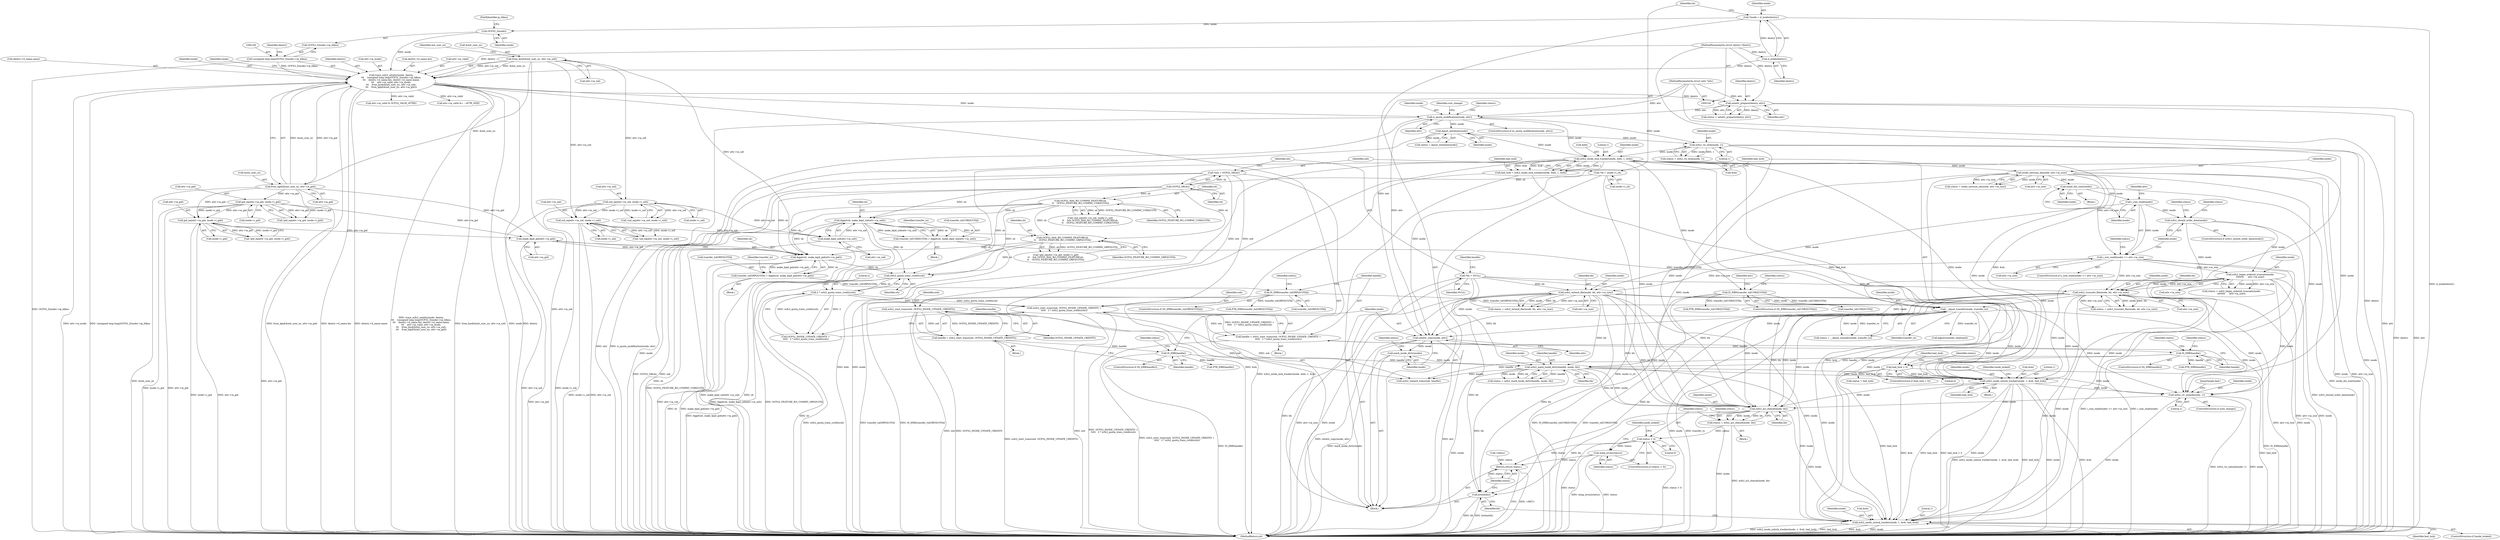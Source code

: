 digraph "1_linux_28f5a8a7c033cbf3e32277f4cc9c6afd74f05300@API" {
"1000585" [label="(Call,ocfs2_acl_chmod(inode, bh))"];
"1000309" [label="(Call,ocfs2_begin_ordered_truncate(inode,\n\t\t\t\t\t\t\t\t      attr->ia_size))"];
"1000304" [label="(Call,ocfs2_should_order_data(inode))"];
"1000297" [label="(Call,i_size_read(inode))"];
"1000293" [label="(Call,inode_dio_wait(inode))"];
"1000285" [label="(Call,inode_newsize_ok(inode, attr->ia_size))"];
"1000253" [label="(Call,ocfs2_inode_lock_tracker(inode, &bh, 1, &oh))"];
"1000217" [label="(Call,dquot_initialize(inode))"];
"1000211" [label="(Call,is_quota_modification(inode, attr))"];
"1000145" [label="(Call,trace_ocfs2_setattr(inode, dentry,\n\t\t\t    (unsigned long long)OCFS2_I(inode)->ip_blkno,\n\t\t\t    dentry->d_name.len, dentry->d_name.name,\n\t\t\t    attr->ia_valid, attr->ia_mode,\n\t\t\t    from_kuid(&init_user_ns, attr->ia_uid),\n\t\t\t    from_kgid(&init_user_ns, attr->ia_gid)))"];
"1000151" [label="(Call,OCFS2_I(inode))"];
"1000118" [label="(Call,*inode = d_inode(dentry))"];
"1000120" [label="(Call,d_inode(dentry))"];
"1000105" [label="(MethodParameterIn,struct dentry *dentry)"];
"1000148" [label="(Call,(unsigned long long)OCFS2_I(inode)->ip_blkno)"];
"1000170" [label="(Call,from_kuid(&init_user_ns, attr->ia_uid))"];
"1000176" [label="(Call,from_kgid(&init_user_ns, attr->ia_gid))"];
"1000203" [label="(Call,setattr_prepare(dentry, attr))"];
"1000106" [label="(MethodParameterIn,struct iattr *attr)"];
"1000240" [label="(Call,ocfs2_rw_lock(inode, 1))"];
"1000296" [label="(Call,i_size_read(inode) >= attr->ia_size)"];
"1000556" [label="(Call,ocfs2_rw_unlock(inode, 1))"];
"1000328" [label="(Call,ocfs2_extend_file(inode, bh, attr->ia_size))"];
"1000134" [label="(Call,*bh = NULL)"];
"1000524" [label="(Call,ocfs2_mark_inode_dirty(handle, inode, bh))"];
"1000479" [label="(Call,IS_ERR(handle))"];
"1000468" [label="(Call,handle = ocfs2_start_trans(osb, OCFS2_INODE_UPDATE_CREDITS +\n\t\t\t\t\t   2 * ocfs2_quota_trans_credits(sb)))"];
"1000470" [label="(Call,ocfs2_start_trans(osb, OCFS2_INODE_UPDATE_CREDITS +\n\t\t\t\t\t   2 * ocfs2_quota_trans_credits(sb)))"];
"1000129" [label="(Call,*osb = OCFS2_SB(sb))"];
"1000131" [label="(Call,OCFS2_SB(sb))"];
"1000123" [label="(Call,*sb = inode->i_sb)"];
"1000474" [label="(Call,2 * ocfs2_quota_trans_credits(sb))"];
"1000476" [label="(Call,ocfs2_quota_trans_credits(sb))"];
"1000441" [label="(Call,OCFS2_HAS_RO_COMPAT_FEATURE(sb,\n\t\t    OCFS2_FEATURE_RO_COMPAT_GRPQUOTA))"];
"1000398" [label="(Call,OCFS2_HAS_RO_COMPAT_FEATURE(sb,\n\t\t    OCFS2_FEATURE_RO_COMPAT_USRQUOTA))"];
"1000406" [label="(Call,dqget(sb, make_kqid_uid(attr->ia_uid)))"];
"1000408" [label="(Call,make_kqid_uid(attr->ia_uid))"];
"1000360" [label="(Call,uid_eq(attr->ia_uid, inode->i_uid))"];
"1000391" [label="(Call,uid_eq(attr->ia_uid, inode->i_uid))"];
"1000449" [label="(Call,dqget(sb, make_kqid_gid(attr->ia_gid)))"];
"1000451" [label="(Call,make_kqid_gid(attr->ia_gid))"];
"1000374" [label="(Call,gid_eq(attr->ia_gid, inode->i_gid))"];
"1000434" [label="(Call,gid_eq(attr->ia_gid, inode->i_gid))"];
"1000507" [label="(Call,IS_ERR(handle))"];
"1000501" [label="(Call,handle = ocfs2_start_trans(osb, OCFS2_INODE_UPDATE_CREDITS))"];
"1000503" [label="(Call,ocfs2_start_trans(osb, OCFS2_INODE_UPDATE_CREDITS))"];
"1000520" [label="(Call,mark_inode_dirty(inode))"];
"1000517" [label="(Call,setattr_copy(inode, attr))"];
"1000491" [label="(Call,__dquot_transfer(inode, transfer_to))"];
"1000319" [label="(Call,ocfs2_truncate_file(inode, bh, attr->ia_size))"];
"1000456" [label="(Call,IS_ERR(transfer_to[GRPQUOTA]))"];
"1000445" [label="(Call,transfer_to[GRPQUOTA] = dqget(sb, make_kqid_gid(attr->ia_gid)))"];
"1000413" [label="(Call,IS_ERR(transfer_to[USRQUOTA]))"];
"1000402" [label="(Call,transfer_to[USRQUOTA] = dqget(sb, make_kqid_uid(attr->ia_uid)))"];
"1000544" [label="(Call,ocfs2_inode_unlock_tracker(inode, 1, &oh, had_lock))"];
"1000261" [label="(Call,had_lock < 0)"];
"1000251" [label="(Call,had_lock = ocfs2_inode_lock_tracker(inode, &bh, 1, &oh))"];
"1000583" [label="(Call,status = ocfs2_acl_chmod(inode, bh))"];
"1000589" [label="(Call,status < 0)"];
"1000592" [label="(Call,mlog_errno(status))"];
"1000604" [label="(Return,return status;)"];
"1000596" [label="(Call,ocfs2_inode_unlock_tracker(inode, 1, &oh, had_lock))"];
"1000602" [label="(Call,brelse(bh))"];
"1000251" [label="(Call,had_lock = ocfs2_inode_lock_tracker(inode, &bh, 1, &oh))"];
"1000331" [label="(Call,attr->ia_size)"];
"1000105" [label="(MethodParameterIn,struct dentry *dentry)"];
"1000506" [label="(ControlStructure,if (IS_ERR(handle)))"];
"1000374" [label="(Call,gid_eq(attr->ia_gid, inode->i_gid))"];
"1000391" [label="(Call,uid_eq(attr->ia_uid, inode->i_uid))"];
"1000124" [label="(Identifier,sb)"];
"1000131" [label="(Call,OCFS2_SB(sb))"];
"1000502" [label="(Identifier,handle)"];
"1000171" [label="(Call,&init_user_ns)"];
"1000490" [label="(Identifier,status)"];
"1000107" [label="(Block,)"];
"1000470" [label="(Call,ocfs2_start_trans(osb, OCFS2_INODE_UPDATE_CREDITS +\n\t\t\t\t\t   2 * ocfs2_quota_trans_credits(sb)))"];
"1000359" [label="(Call,!uid_eq(attr->ia_uid, inode->i_uid))"];
"1000569" [label="(Call,dqput(transfer_to[qtype]))"];
"1000478" [label="(ControlStructure,if (IS_ERR(handle)))"];
"1000585" [label="(Call,ocfs2_acl_chmod(inode, bh))"];
"1000297" [label="(Call,i_size_read(inode))"];
"1000389" [label="(Call,!uid_eq(attr->ia_uid, inode->i_uid)\n\t\t    && OCFS2_HAS_RO_COMPAT_FEATURE(sb,\n\t\t    OCFS2_FEATURE_RO_COMPAT_USRQUOTA))"];
"1000604" [label="(Return,return status;)"];
"1000303" [label="(ControlStructure,if (ocfs2_should_order_data(inode)))"];
"1000373" [label="(Call,!gid_eq(attr->ia_gid, inode->i_gid))"];
"1000296" [label="(Call,i_size_read(inode) >= attr->ia_size)"];
"1000419" [label="(Identifier,status)"];
"1000258" [label="(Call,&oh)"];
"1000125" [label="(Call,inode->i_sb)"];
"1000375" [label="(Call,attr->ia_gid)"];
"1000252" [label="(Identifier,had_lock)"];
"1000151" [label="(Call,OCFS2_I(inode))"];
"1000483" [label="(Identifier,status)"];
"1000176" [label="(Call,from_kgid(&init_user_ns, attr->ia_gid))"];
"1000130" [label="(Identifier,osb)"];
"1000500" [label="(Block,)"];
"1000150" [label="(Call,OCFS2_I(inode)->ip_blkno)"];
"1000309" [label="(Call,ocfs2_begin_ordered_truncate(inode,\n\t\t\t\t\t\t\t\t      attr->ia_size))"];
"1000545" [label="(Identifier,inode)"];
"1000135" [label="(Identifier,bh)"];
"1000451" [label="(Call,make_kqid_gid(attr->ia_gid))"];
"1000596" [label="(Call,ocfs2_inode_unlock_tracker(inode, 1, &oh, had_lock))"];
"1000145" [label="(Call,trace_ocfs2_setattr(inode, dentry,\n\t\t\t    (unsigned long long)OCFS2_I(inode)->ip_blkno,\n\t\t\t    dentry->d_name.len, dentry->d_name.name,\n\t\t\t    attr->ia_valid, attr->ia_mode,\n\t\t\t    from_kuid(&init_user_ns, attr->ia_uid),\n\t\t\t    from_kgid(&init_user_ns, attr->ia_gid)))"];
"1000167" [label="(Call,attr->ia_mode)"];
"1000390" [label="(Call,!uid_eq(attr->ia_uid, inode->i_uid))"];
"1000395" [label="(Call,inode->i_uid)"];
"1000399" [label="(Identifier,sb)"];
"1000241" [label="(Identifier,inode)"];
"1000215" [label="(Call,status = dquot_initialize(inode))"];
"1000420" [label="(Call,PTR_ERR(transfer_to[USRQUOTA]))"];
"1000266" [label="(Identifier,status)"];
"1000558" [label="(Literal,1)"];
"1000588" [label="(ControlStructure,if (status < 0))"];
"1000177" [label="(Call,&init_user_ns)"];
"1000445" [label="(Call,transfer_to[GRPQUOTA] = dqget(sb, make_kqid_gid(attr->ia_gid)))"];
"1000263" [label="(Literal,0)"];
"1000305" [label="(Identifier,inode)"];
"1000194" [label="(Call,attr->ia_valid & OCFS2_VALID_ATTRS)"];
"1000330" [label="(Identifier,bh)"];
"1000441" [label="(Call,OCFS2_HAS_RO_COMPAT_FEATURE(sb,\n\t\t    OCFS2_FEATURE_RO_COMPAT_GRPQUOTA))"];
"1000484" [label="(Call,PTR_ERR(handle))"];
"1000282" [label="(Block,)"];
"1000285" [label="(Call,inode_newsize_ok(inode, attr->ia_size))"];
"1000408" [label="(Call,make_kqid_uid(attr->ia_uid))"];
"1000164" [label="(Call,attr->ia_valid)"];
"1000520" [label="(Call,mark_inode_dirty(inode))"];
"1000584" [label="(Identifier,status)"];
"1000598" [label="(Literal,1)"];
"1000554" [label="(ControlStructure,if (size_change))"];
"1000476" [label="(Call,ocfs2_quota_trans_credits(sb))"];
"1000412" [label="(ControlStructure,if (IS_ERR(transfer_to[USRQUOTA])))"];
"1000213" [label="(Identifier,attr)"];
"1000409" [label="(Call,attr->ia_uid)"];
"1000519" [label="(Identifier,attr)"];
"1000159" [label="(Call,dentry->d_name.name)"];
"1000457" [label="(Call,transfer_to[GRPQUOTA])"];
"1000438" [label="(Call,inode->i_gid)"];
"1000443" [label="(Identifier,OCFS2_FEATURE_RO_COMPAT_GRPQUOTA)"];
"1000559" [label="(JumpTarget,bail:)"];
"1000392" [label="(Call,attr->ia_uid)"];
"1000469" [label="(Identifier,handle)"];
"1000591" [label="(Literal,0)"];
"1000556" [label="(Call,ocfs2_rw_unlock(inode, 1))"];
"1000311" [label="(Call,attr->ia_size)"];
"1000265" [label="(Call,status = had_lock)"];
"1000255" [label="(Call,&bh)"];
"1000187" [label="(Call,attr->ia_valid &= ~ATTR_SIZE)"];
"1000435" [label="(Call,attr->ia_gid)"];
"1000551" [label="(Identifier,inode_locked)"];
"1000204" [label="(Identifier,dentry)"];
"1000480" [label="(Identifier,handle)"];
"1000308" [label="(Identifier,status)"];
"1000119" [label="(Identifier,inode)"];
"1000295" [label="(ControlStructure,if (i_size_read(inode) >= attr->ia_size))"];
"1000489" [label="(Call,status = __dquot_transfer(inode, transfer_to))"];
"1000434" [label="(Call,gid_eq(attr->ia_gid, inode->i_gid))"];
"1000501" [label="(Call,handle = ocfs2_start_trans(osb, OCFS2_INODE_UPDATE_CREDITS))"];
"1000606" [label="(MethodReturn,int)"];
"1000518" [label="(Identifier,inode)"];
"1000329" [label="(Identifier,inode)"];
"1000260" [label="(ControlStructure,if (had_lock < 0))"];
"1000154" [label="(Call,dentry->d_name.len)"];
"1000293" [label="(Call,inode_dio_wait(inode))"];
"1000414" [label="(Call,transfer_to[USRQUOTA])"];
"1000307" [label="(Call,status = ocfs2_begin_ordered_truncate(inode,\n\t\t\t\t\t\t\t\t      attr->ia_size))"];
"1000592" [label="(Call,mlog_errno(status))"];
"1000477" [label="(Identifier,sb)"];
"1000152" [label="(Identifier,inode)"];
"1000455" [label="(ControlStructure,if (IS_ERR(transfer_to[GRPQUOTA])))"];
"1000595" [label="(Identifier,inode_locked)"];
"1000300" [label="(Identifier,attr)"];
"1000240" [label="(Call,ocfs2_rw_lock(inode, 1))"];
"1000582" [label="(Block,)"];
"1000212" [label="(Identifier,inode)"];
"1000304" [label="(Call,ocfs2_should_order_data(inode))"];
"1000153" [label="(FieldIdentifier,ip_blkno)"];
"1000475" [label="(Literal,2)"];
"1000527" [label="(Identifier,bh)"];
"1000575" [label="(Call,!status)"];
"1000433" [label="(Call,!gid_eq(attr->ia_gid, inode->i_gid))"];
"1000121" [label="(Identifier,dentry)"];
"1000146" [label="(Identifier,inode)"];
"1000526" [label="(Identifier,inode)"];
"1000505" [label="(Identifier,OCFS2_INODE_UPDATE_CREDITS)"];
"1000120" [label="(Call,d_inode(dentry))"];
"1000310" [label="(Identifier,inode)"];
"1000224" [label="(Identifier,size_change)"];
"1000535" [label="(Call,ocfs2_commit_trans(osb, handle))"];
"1000185" [label="(Identifier,inode)"];
"1000479" [label="(Call,IS_ERR(handle))"];
"1000547" [label="(Call,&oh)"];
"1000602" [label="(Call,brelse(bh))"];
"1000129" [label="(Call,*osb = OCFS2_SB(sb))"];
"1000218" [label="(Identifier,inode)"];
"1000361" [label="(Call,attr->ia_uid)"];
"1000492" [label="(Identifier,inode)"];
"1000522" [label="(Call,status = ocfs2_mark_inode_dirty(handle, inode, bh))"];
"1000261" [label="(Call,had_lock < 0)"];
"1000557" [label="(Identifier,inode)"];
"1000298" [label="(Identifier,inode)"];
"1000406" [label="(Call,dqget(sb, make_kqid_uid(attr->ia_uid)))"];
"1000456" [label="(Call,IS_ERR(transfer_to[GRPQUOTA]))"];
"1000503" [label="(Call,ocfs2_start_trans(osb, OCFS2_INODE_UPDATE_CREDITS))"];
"1000474" [label="(Call,2 * ocfs2_quota_trans_credits(sb))"];
"1000401" [label="(Block,)"];
"1000378" [label="(Call,inode->i_gid)"];
"1000601" [label="(Identifier,had_lock)"];
"1000493" [label="(Identifier,transfer_to)"];
"1000597" [label="(Identifier,inode)"];
"1000283" [label="(Call,status = inode_newsize_ok(inode, attr->ia_size))"];
"1000319" [label="(Call,ocfs2_truncate_file(inode, bh, attr->ia_size))"];
"1000106" [label="(MethodParameterIn,struct iattr *attr)"];
"1000134" [label="(Call,*bh = NULL)"];
"1000446" [label="(Call,transfer_to[GRPQUOTA])"];
"1000463" [label="(Call,PTR_ERR(transfer_to[GRPQUOTA]))"];
"1000271" [label="(Identifier,had_lock)"];
"1000504" [label="(Identifier,osb)"];
"1000398" [label="(Call,OCFS2_HAS_RO_COMPAT_FEATURE(sb,\n\t\t    OCFS2_FEATURE_RO_COMPAT_USRQUOTA))"];
"1000462" [label="(Identifier,status)"];
"1000586" [label="(Identifier,inode)"];
"1000147" [label="(Identifier,dentry)"];
"1000327" [label="(Identifier,status)"];
"1000472" [label="(Call,OCFS2_INODE_UPDATE_CREDITS +\n\t\t\t\t\t   2 * ocfs2_quota_trans_credits(sb))"];
"1000123" [label="(Call,*sb = inode->i_sb)"];
"1000148" [label="(Call,(unsigned long long)OCFS2_I(inode)->ip_blkno)"];
"1000238" [label="(Call,status = ocfs2_rw_lock(inode, 1))"];
"1000262" [label="(Identifier,had_lock)"];
"1000458" [label="(Identifier,transfer_to)"];
"1000605" [label="(Identifier,status)"];
"1000415" [label="(Identifier,transfer_to)"];
"1000326" [label="(Call,status = ocfs2_extend_file(inode, bh, attr->ia_size))"];
"1000442" [label="(Identifier,sb)"];
"1000299" [label="(Call,attr->ia_size)"];
"1000139" [label="(Identifier,handle)"];
"1000294" [label="(Identifier,inode)"];
"1000381" [label="(Block,)"];
"1000132" [label="(Identifier,sb)"];
"1000511" [label="(Identifier,status)"];
"1000257" [label="(Literal,1)"];
"1000525" [label="(Identifier,handle)"];
"1000136" [label="(Identifier,NULL)"];
"1000328" [label="(Call,ocfs2_extend_file(inode, bh, attr->ia_size))"];
"1000210" [label="(ControlStructure,if (is_quota_modification(inode, attr)))"];
"1000517" [label="(Call,setattr_copy(inode, attr))"];
"1000242" [label="(Literal,1)"];
"1000201" [label="(Call,status = setattr_prepare(dentry, attr))"];
"1000402" [label="(Call,transfer_to[USRQUOTA] = dqget(sb, make_kqid_uid(attr->ia_uid)))"];
"1000508" [label="(Identifier,handle)"];
"1000179" [label="(Call,attr->ia_gid)"];
"1000491" [label="(Call,__dquot_transfer(inode, transfer_to))"];
"1000178" [label="(Identifier,init_user_ns)"];
"1000471" [label="(Identifier,osb)"];
"1000320" [label="(Identifier,inode)"];
"1000118" [label="(Call,*inode = d_inode(dentry))"];
"1000450" [label="(Identifier,sb)"];
"1000594" [label="(ControlStructure,if (inode_locked))"];
"1000589" [label="(Call,status < 0)"];
"1000593" [label="(Identifier,status)"];
"1000413" [label="(Call,IS_ERR(transfer_to[USRQUOTA]))"];
"1000507" [label="(Call,IS_ERR(handle))"];
"1000318" [label="(Identifier,status)"];
"1000521" [label="(Identifier,inode)"];
"1000317" [label="(Call,status = ocfs2_truncate_file(inode, bh, attr->ia_size))"];
"1000403" [label="(Call,transfer_to[USRQUOTA])"];
"1000549" [label="(Identifier,had_lock)"];
"1000286" [label="(Identifier,inode)"];
"1000216" [label="(Identifier,status)"];
"1000468" [label="(Call,handle = ocfs2_start_trans(osb, OCFS2_INODE_UPDATE_CREDITS +\n\t\t\t\t\t   2 * ocfs2_quota_trans_credits(sb)))"];
"1000583" [label="(Call,status = ocfs2_acl_chmod(inode, bh))"];
"1000205" [label="(Identifier,attr)"];
"1000360" [label="(Call,uid_eq(attr->ia_uid, inode->i_uid))"];
"1000364" [label="(Call,inode->i_uid)"];
"1000603" [label="(Identifier,bh)"];
"1000287" [label="(Call,attr->ia_size)"];
"1000156" [label="(Identifier,dentry)"];
"1000590" [label="(Identifier,status)"];
"1000512" [label="(Call,PTR_ERR(handle))"];
"1000587" [label="(Identifier,bh)"];
"1000444" [label="(Block,)"];
"1000253" [label="(Call,ocfs2_inode_lock_tracker(inode, &bh, 1, &oh))"];
"1000524" [label="(Call,ocfs2_mark_inode_dirty(handle, inode, bh))"];
"1000203" [label="(Call,setattr_prepare(dentry, attr))"];
"1000452" [label="(Call,attr->ia_gid)"];
"1000543" [label="(Block,)"];
"1000546" [label="(Literal,1)"];
"1000170" [label="(Call,from_kuid(&init_user_ns, attr->ia_uid))"];
"1000400" [label="(Identifier,OCFS2_FEATURE_RO_COMPAT_USRQUOTA)"];
"1000599" [label="(Call,&oh)"];
"1000321" [label="(Identifier,bh)"];
"1000254" [label="(Identifier,inode)"];
"1000211" [label="(Call,is_quota_modification(inode, attr))"];
"1000523" [label="(Identifier,status)"];
"1000544" [label="(Call,ocfs2_inode_unlock_tracker(inode, 1, &oh, had_lock))"];
"1000173" [label="(Call,attr->ia_uid)"];
"1000322" [label="(Call,attr->ia_size)"];
"1000217" [label="(Call,dquot_initialize(inode))"];
"1000449" [label="(Call,dqget(sb, make_kqid_gid(attr->ia_gid)))"];
"1000432" [label="(Call,!gid_eq(attr->ia_gid, inode->i_gid)\n\t\t    && OCFS2_HAS_RO_COMPAT_FEATURE(sb,\n\t\t    OCFS2_FEATURE_RO_COMPAT_GRPQUOTA))"];
"1000429" [label="(Identifier,attr)"];
"1000407" [label="(Identifier,sb)"];
"1000585" -> "1000583"  [label="AST: "];
"1000585" -> "1000587"  [label="CFG: "];
"1000586" -> "1000585"  [label="AST: "];
"1000587" -> "1000585"  [label="AST: "];
"1000583" -> "1000585"  [label="CFG: "];
"1000585" -> "1000606"  [label="DDG: inode"];
"1000585" -> "1000583"  [label="DDG: inode"];
"1000585" -> "1000583"  [label="DDG: bh"];
"1000309" -> "1000585"  [label="DDG: inode"];
"1000285" -> "1000585"  [label="DDG: inode"];
"1000556" -> "1000585"  [label="DDG: inode"];
"1000253" -> "1000585"  [label="DDG: inode"];
"1000328" -> "1000585"  [label="DDG: inode"];
"1000328" -> "1000585"  [label="DDG: bh"];
"1000524" -> "1000585"  [label="DDG: inode"];
"1000524" -> "1000585"  [label="DDG: bh"];
"1000544" -> "1000585"  [label="DDG: inode"];
"1000491" -> "1000585"  [label="DDG: inode"];
"1000319" -> "1000585"  [label="DDG: inode"];
"1000319" -> "1000585"  [label="DDG: bh"];
"1000240" -> "1000585"  [label="DDG: inode"];
"1000134" -> "1000585"  [label="DDG: bh"];
"1000585" -> "1000596"  [label="DDG: inode"];
"1000585" -> "1000602"  [label="DDG: bh"];
"1000309" -> "1000307"  [label="AST: "];
"1000309" -> "1000311"  [label="CFG: "];
"1000310" -> "1000309"  [label="AST: "];
"1000311" -> "1000309"  [label="AST: "];
"1000307" -> "1000309"  [label="CFG: "];
"1000309" -> "1000606"  [label="DDG: inode"];
"1000309" -> "1000606"  [label="DDG: attr->ia_size"];
"1000309" -> "1000307"  [label="DDG: inode"];
"1000309" -> "1000307"  [label="DDG: attr->ia_size"];
"1000304" -> "1000309"  [label="DDG: inode"];
"1000296" -> "1000309"  [label="DDG: attr->ia_size"];
"1000309" -> "1000319"  [label="DDG: inode"];
"1000309" -> "1000319"  [label="DDG: attr->ia_size"];
"1000309" -> "1000544"  [label="DDG: inode"];
"1000309" -> "1000556"  [label="DDG: inode"];
"1000309" -> "1000596"  [label="DDG: inode"];
"1000304" -> "1000303"  [label="AST: "];
"1000304" -> "1000305"  [label="CFG: "];
"1000305" -> "1000304"  [label="AST: "];
"1000308" -> "1000304"  [label="CFG: "];
"1000318" -> "1000304"  [label="CFG: "];
"1000304" -> "1000606"  [label="DDG: ocfs2_should_order_data(inode)"];
"1000297" -> "1000304"  [label="DDG: inode"];
"1000304" -> "1000319"  [label="DDG: inode"];
"1000297" -> "1000296"  [label="AST: "];
"1000297" -> "1000298"  [label="CFG: "];
"1000298" -> "1000297"  [label="AST: "];
"1000300" -> "1000297"  [label="CFG: "];
"1000297" -> "1000296"  [label="DDG: inode"];
"1000293" -> "1000297"  [label="DDG: inode"];
"1000297" -> "1000328"  [label="DDG: inode"];
"1000293" -> "1000282"  [label="AST: "];
"1000293" -> "1000294"  [label="CFG: "];
"1000294" -> "1000293"  [label="AST: "];
"1000298" -> "1000293"  [label="CFG: "];
"1000293" -> "1000606"  [label="DDG: inode_dio_wait(inode)"];
"1000285" -> "1000293"  [label="DDG: inode"];
"1000285" -> "1000283"  [label="AST: "];
"1000285" -> "1000287"  [label="CFG: "];
"1000286" -> "1000285"  [label="AST: "];
"1000287" -> "1000285"  [label="AST: "];
"1000283" -> "1000285"  [label="CFG: "];
"1000285" -> "1000606"  [label="DDG: inode"];
"1000285" -> "1000606"  [label="DDG: attr->ia_size"];
"1000285" -> "1000283"  [label="DDG: inode"];
"1000285" -> "1000283"  [label="DDG: attr->ia_size"];
"1000253" -> "1000285"  [label="DDG: inode"];
"1000285" -> "1000296"  [label="DDG: attr->ia_size"];
"1000285" -> "1000544"  [label="DDG: inode"];
"1000285" -> "1000556"  [label="DDG: inode"];
"1000285" -> "1000596"  [label="DDG: inode"];
"1000253" -> "1000251"  [label="AST: "];
"1000253" -> "1000258"  [label="CFG: "];
"1000254" -> "1000253"  [label="AST: "];
"1000255" -> "1000253"  [label="AST: "];
"1000257" -> "1000253"  [label="AST: "];
"1000258" -> "1000253"  [label="AST: "];
"1000251" -> "1000253"  [label="CFG: "];
"1000253" -> "1000606"  [label="DDG: &bh"];
"1000253" -> "1000606"  [label="DDG: inode"];
"1000253" -> "1000606"  [label="DDG: &oh"];
"1000253" -> "1000251"  [label="DDG: inode"];
"1000253" -> "1000251"  [label="DDG: &bh"];
"1000253" -> "1000251"  [label="DDG: 1"];
"1000253" -> "1000251"  [label="DDG: &oh"];
"1000217" -> "1000253"  [label="DDG: inode"];
"1000211" -> "1000253"  [label="DDG: inode"];
"1000240" -> "1000253"  [label="DDG: inode"];
"1000253" -> "1000491"  [label="DDG: inode"];
"1000253" -> "1000517"  [label="DDG: inode"];
"1000253" -> "1000544"  [label="DDG: inode"];
"1000253" -> "1000544"  [label="DDG: &oh"];
"1000253" -> "1000556"  [label="DDG: inode"];
"1000253" -> "1000596"  [label="DDG: inode"];
"1000253" -> "1000596"  [label="DDG: &oh"];
"1000217" -> "1000215"  [label="AST: "];
"1000217" -> "1000218"  [label="CFG: "];
"1000218" -> "1000217"  [label="AST: "];
"1000215" -> "1000217"  [label="CFG: "];
"1000217" -> "1000606"  [label="DDG: inode"];
"1000217" -> "1000215"  [label="DDG: inode"];
"1000211" -> "1000217"  [label="DDG: inode"];
"1000217" -> "1000240"  [label="DDG: inode"];
"1000211" -> "1000210"  [label="AST: "];
"1000211" -> "1000213"  [label="CFG: "];
"1000212" -> "1000211"  [label="AST: "];
"1000213" -> "1000211"  [label="AST: "];
"1000216" -> "1000211"  [label="CFG: "];
"1000224" -> "1000211"  [label="CFG: "];
"1000211" -> "1000606"  [label="DDG: attr"];
"1000211" -> "1000606"  [label="DDG: is_quota_modification(inode, attr)"];
"1000145" -> "1000211"  [label="DDG: inode"];
"1000203" -> "1000211"  [label="DDG: attr"];
"1000106" -> "1000211"  [label="DDG: attr"];
"1000211" -> "1000240"  [label="DDG: inode"];
"1000211" -> "1000517"  [label="DDG: attr"];
"1000145" -> "1000107"  [label="AST: "];
"1000145" -> "1000176"  [label="CFG: "];
"1000146" -> "1000145"  [label="AST: "];
"1000147" -> "1000145"  [label="AST: "];
"1000148" -> "1000145"  [label="AST: "];
"1000154" -> "1000145"  [label="AST: "];
"1000159" -> "1000145"  [label="AST: "];
"1000164" -> "1000145"  [label="AST: "];
"1000167" -> "1000145"  [label="AST: "];
"1000170" -> "1000145"  [label="AST: "];
"1000176" -> "1000145"  [label="AST: "];
"1000185" -> "1000145"  [label="CFG: "];
"1000145" -> "1000606"  [label="DDG: dentry->d_name.name"];
"1000145" -> "1000606"  [label="DDG: attr->ia_mode"];
"1000145" -> "1000606"  [label="DDG: (unsigned long long)OCFS2_I(inode)->ip_blkno"];
"1000145" -> "1000606"  [label="DDG: from_kgid(&init_user_ns, attr->ia_gid)"];
"1000145" -> "1000606"  [label="DDG: dentry->d_name.len"];
"1000145" -> "1000606"  [label="DDG: trace_ocfs2_setattr(inode, dentry,\n\t\t\t    (unsigned long long)OCFS2_I(inode)->ip_blkno,\n\t\t\t    dentry->d_name.len, dentry->d_name.name,\n\t\t\t    attr->ia_valid, attr->ia_mode,\n\t\t\t    from_kuid(&init_user_ns, attr->ia_uid),\n\t\t\t    from_kgid(&init_user_ns, attr->ia_gid))"];
"1000145" -> "1000606"  [label="DDG: from_kuid(&init_user_ns, attr->ia_uid)"];
"1000145" -> "1000606"  [label="DDG: inode"];
"1000145" -> "1000606"  [label="DDG: dentry"];
"1000151" -> "1000145"  [label="DDG: inode"];
"1000120" -> "1000145"  [label="DDG: dentry"];
"1000105" -> "1000145"  [label="DDG: dentry"];
"1000148" -> "1000145"  [label="DDG: OCFS2_I(inode)->ip_blkno"];
"1000170" -> "1000145"  [label="DDG: &init_user_ns"];
"1000170" -> "1000145"  [label="DDG: attr->ia_uid"];
"1000176" -> "1000145"  [label="DDG: &init_user_ns"];
"1000176" -> "1000145"  [label="DDG: attr->ia_gid"];
"1000145" -> "1000187"  [label="DDG: attr->ia_valid"];
"1000145" -> "1000194"  [label="DDG: attr->ia_valid"];
"1000145" -> "1000203"  [label="DDG: dentry"];
"1000151" -> "1000150"  [label="AST: "];
"1000151" -> "1000152"  [label="CFG: "];
"1000152" -> "1000151"  [label="AST: "];
"1000153" -> "1000151"  [label="CFG: "];
"1000118" -> "1000151"  [label="DDG: inode"];
"1000118" -> "1000107"  [label="AST: "];
"1000118" -> "1000120"  [label="CFG: "];
"1000119" -> "1000118"  [label="AST: "];
"1000120" -> "1000118"  [label="AST: "];
"1000124" -> "1000118"  [label="CFG: "];
"1000118" -> "1000606"  [label="DDG: d_inode(dentry)"];
"1000120" -> "1000118"  [label="DDG: dentry"];
"1000120" -> "1000121"  [label="CFG: "];
"1000121" -> "1000120"  [label="AST: "];
"1000105" -> "1000120"  [label="DDG: dentry"];
"1000105" -> "1000104"  [label="AST: "];
"1000105" -> "1000606"  [label="DDG: dentry"];
"1000105" -> "1000203"  [label="DDG: dentry"];
"1000148" -> "1000150"  [label="CFG: "];
"1000149" -> "1000148"  [label="AST: "];
"1000150" -> "1000148"  [label="AST: "];
"1000156" -> "1000148"  [label="CFG: "];
"1000148" -> "1000606"  [label="DDG: OCFS2_I(inode)->ip_blkno"];
"1000170" -> "1000173"  [label="CFG: "];
"1000171" -> "1000170"  [label="AST: "];
"1000173" -> "1000170"  [label="AST: "];
"1000178" -> "1000170"  [label="CFG: "];
"1000170" -> "1000606"  [label="DDG: attr->ia_uid"];
"1000170" -> "1000176"  [label="DDG: &init_user_ns"];
"1000170" -> "1000360"  [label="DDG: attr->ia_uid"];
"1000170" -> "1000391"  [label="DDG: attr->ia_uid"];
"1000170" -> "1000408"  [label="DDG: attr->ia_uid"];
"1000176" -> "1000179"  [label="CFG: "];
"1000177" -> "1000176"  [label="AST: "];
"1000179" -> "1000176"  [label="AST: "];
"1000176" -> "1000606"  [label="DDG: attr->ia_gid"];
"1000176" -> "1000606"  [label="DDG: &init_user_ns"];
"1000176" -> "1000374"  [label="DDG: attr->ia_gid"];
"1000176" -> "1000434"  [label="DDG: attr->ia_gid"];
"1000176" -> "1000451"  [label="DDG: attr->ia_gid"];
"1000203" -> "1000201"  [label="AST: "];
"1000203" -> "1000205"  [label="CFG: "];
"1000204" -> "1000203"  [label="AST: "];
"1000205" -> "1000203"  [label="AST: "];
"1000201" -> "1000203"  [label="CFG: "];
"1000203" -> "1000606"  [label="DDG: attr"];
"1000203" -> "1000606"  [label="DDG: dentry"];
"1000203" -> "1000201"  [label="DDG: dentry"];
"1000203" -> "1000201"  [label="DDG: attr"];
"1000106" -> "1000203"  [label="DDG: attr"];
"1000106" -> "1000104"  [label="AST: "];
"1000106" -> "1000606"  [label="DDG: attr"];
"1000106" -> "1000517"  [label="DDG: attr"];
"1000240" -> "1000238"  [label="AST: "];
"1000240" -> "1000242"  [label="CFG: "];
"1000241" -> "1000240"  [label="AST: "];
"1000242" -> "1000240"  [label="AST: "];
"1000238" -> "1000240"  [label="CFG: "];
"1000240" -> "1000606"  [label="DDG: inode"];
"1000240" -> "1000238"  [label="DDG: inode"];
"1000240" -> "1000238"  [label="DDG: 1"];
"1000240" -> "1000596"  [label="DDG: inode"];
"1000296" -> "1000295"  [label="AST: "];
"1000296" -> "1000299"  [label="CFG: "];
"1000299" -> "1000296"  [label="AST: "];
"1000305" -> "1000296"  [label="CFG: "];
"1000327" -> "1000296"  [label="CFG: "];
"1000296" -> "1000606"  [label="DDG: i_size_read(inode) >= attr->ia_size"];
"1000296" -> "1000606"  [label="DDG: i_size_read(inode)"];
"1000296" -> "1000319"  [label="DDG: attr->ia_size"];
"1000296" -> "1000328"  [label="DDG: attr->ia_size"];
"1000556" -> "1000554"  [label="AST: "];
"1000556" -> "1000558"  [label="CFG: "];
"1000557" -> "1000556"  [label="AST: "];
"1000558" -> "1000556"  [label="AST: "];
"1000559" -> "1000556"  [label="CFG: "];
"1000556" -> "1000606"  [label="DDG: inode"];
"1000556" -> "1000606"  [label="DDG: ocfs2_rw_unlock(inode, 1)"];
"1000328" -> "1000556"  [label="DDG: inode"];
"1000524" -> "1000556"  [label="DDG: inode"];
"1000544" -> "1000556"  [label="DDG: inode"];
"1000491" -> "1000556"  [label="DDG: inode"];
"1000319" -> "1000556"  [label="DDG: inode"];
"1000556" -> "1000596"  [label="DDG: inode"];
"1000328" -> "1000326"  [label="AST: "];
"1000328" -> "1000331"  [label="CFG: "];
"1000329" -> "1000328"  [label="AST: "];
"1000330" -> "1000328"  [label="AST: "];
"1000331" -> "1000328"  [label="AST: "];
"1000326" -> "1000328"  [label="CFG: "];
"1000328" -> "1000606"  [label="DDG: attr->ia_size"];
"1000328" -> "1000606"  [label="DDG: inode"];
"1000328" -> "1000326"  [label="DDG: inode"];
"1000328" -> "1000326"  [label="DDG: bh"];
"1000328" -> "1000326"  [label="DDG: attr->ia_size"];
"1000134" -> "1000328"  [label="DDG: bh"];
"1000328" -> "1000491"  [label="DDG: inode"];
"1000328" -> "1000517"  [label="DDG: inode"];
"1000328" -> "1000524"  [label="DDG: bh"];
"1000328" -> "1000544"  [label="DDG: inode"];
"1000328" -> "1000596"  [label="DDG: inode"];
"1000328" -> "1000602"  [label="DDG: bh"];
"1000134" -> "1000107"  [label="AST: "];
"1000134" -> "1000136"  [label="CFG: "];
"1000135" -> "1000134"  [label="AST: "];
"1000136" -> "1000134"  [label="AST: "];
"1000139" -> "1000134"  [label="CFG: "];
"1000134" -> "1000606"  [label="DDG: bh"];
"1000134" -> "1000319"  [label="DDG: bh"];
"1000134" -> "1000524"  [label="DDG: bh"];
"1000134" -> "1000602"  [label="DDG: bh"];
"1000524" -> "1000522"  [label="AST: "];
"1000524" -> "1000527"  [label="CFG: "];
"1000525" -> "1000524"  [label="AST: "];
"1000526" -> "1000524"  [label="AST: "];
"1000527" -> "1000524"  [label="AST: "];
"1000522" -> "1000524"  [label="CFG: "];
"1000524" -> "1000606"  [label="DDG: inode"];
"1000524" -> "1000522"  [label="DDG: handle"];
"1000524" -> "1000522"  [label="DDG: inode"];
"1000524" -> "1000522"  [label="DDG: bh"];
"1000479" -> "1000524"  [label="DDG: handle"];
"1000507" -> "1000524"  [label="DDG: handle"];
"1000520" -> "1000524"  [label="DDG: inode"];
"1000319" -> "1000524"  [label="DDG: bh"];
"1000524" -> "1000535"  [label="DDG: handle"];
"1000524" -> "1000544"  [label="DDG: inode"];
"1000524" -> "1000596"  [label="DDG: inode"];
"1000524" -> "1000602"  [label="DDG: bh"];
"1000479" -> "1000478"  [label="AST: "];
"1000479" -> "1000480"  [label="CFG: "];
"1000480" -> "1000479"  [label="AST: "];
"1000483" -> "1000479"  [label="CFG: "];
"1000490" -> "1000479"  [label="CFG: "];
"1000479" -> "1000606"  [label="DDG: IS_ERR(handle)"];
"1000468" -> "1000479"  [label="DDG: handle"];
"1000479" -> "1000484"  [label="DDG: handle"];
"1000479" -> "1000535"  [label="DDG: handle"];
"1000468" -> "1000381"  [label="AST: "];
"1000468" -> "1000470"  [label="CFG: "];
"1000469" -> "1000468"  [label="AST: "];
"1000470" -> "1000468"  [label="AST: "];
"1000480" -> "1000468"  [label="CFG: "];
"1000468" -> "1000606"  [label="DDG: ocfs2_start_trans(osb, OCFS2_INODE_UPDATE_CREDITS +\n\t\t\t\t\t   2 * ocfs2_quota_trans_credits(sb))"];
"1000470" -> "1000468"  [label="DDG: osb"];
"1000470" -> "1000468"  [label="DDG: OCFS2_INODE_UPDATE_CREDITS +\n\t\t\t\t\t   2 * ocfs2_quota_trans_credits(sb)"];
"1000470" -> "1000472"  [label="CFG: "];
"1000471" -> "1000470"  [label="AST: "];
"1000472" -> "1000470"  [label="AST: "];
"1000470" -> "1000606"  [label="DDG: OCFS2_INODE_UPDATE_CREDITS +\n\t\t\t\t\t   2 * ocfs2_quota_trans_credits(sb)"];
"1000470" -> "1000606"  [label="DDG: osb"];
"1000129" -> "1000470"  [label="DDG: osb"];
"1000474" -> "1000470"  [label="DDG: 2"];
"1000474" -> "1000470"  [label="DDG: ocfs2_quota_trans_credits(sb)"];
"1000470" -> "1000535"  [label="DDG: osb"];
"1000129" -> "1000107"  [label="AST: "];
"1000129" -> "1000131"  [label="CFG: "];
"1000130" -> "1000129"  [label="AST: "];
"1000131" -> "1000129"  [label="AST: "];
"1000135" -> "1000129"  [label="CFG: "];
"1000129" -> "1000606"  [label="DDG: osb"];
"1000129" -> "1000606"  [label="DDG: OCFS2_SB(sb)"];
"1000131" -> "1000129"  [label="DDG: sb"];
"1000129" -> "1000503"  [label="DDG: osb"];
"1000131" -> "1000132"  [label="CFG: "];
"1000132" -> "1000131"  [label="AST: "];
"1000131" -> "1000606"  [label="DDG: sb"];
"1000123" -> "1000131"  [label="DDG: sb"];
"1000131" -> "1000398"  [label="DDG: sb"];
"1000131" -> "1000406"  [label="DDG: sb"];
"1000131" -> "1000441"  [label="DDG: sb"];
"1000131" -> "1000449"  [label="DDG: sb"];
"1000131" -> "1000476"  [label="DDG: sb"];
"1000123" -> "1000107"  [label="AST: "];
"1000123" -> "1000125"  [label="CFG: "];
"1000124" -> "1000123"  [label="AST: "];
"1000125" -> "1000123"  [label="AST: "];
"1000130" -> "1000123"  [label="CFG: "];
"1000123" -> "1000606"  [label="DDG: inode->i_sb"];
"1000474" -> "1000472"  [label="AST: "];
"1000474" -> "1000476"  [label="CFG: "];
"1000475" -> "1000474"  [label="AST: "];
"1000476" -> "1000474"  [label="AST: "];
"1000472" -> "1000474"  [label="CFG: "];
"1000474" -> "1000606"  [label="DDG: ocfs2_quota_trans_credits(sb)"];
"1000474" -> "1000472"  [label="DDG: 2"];
"1000474" -> "1000472"  [label="DDG: ocfs2_quota_trans_credits(sb)"];
"1000476" -> "1000474"  [label="DDG: sb"];
"1000476" -> "1000477"  [label="CFG: "];
"1000477" -> "1000476"  [label="AST: "];
"1000476" -> "1000606"  [label="DDG: sb"];
"1000441" -> "1000476"  [label="DDG: sb"];
"1000449" -> "1000476"  [label="DDG: sb"];
"1000398" -> "1000476"  [label="DDG: sb"];
"1000406" -> "1000476"  [label="DDG: sb"];
"1000441" -> "1000432"  [label="AST: "];
"1000441" -> "1000443"  [label="CFG: "];
"1000442" -> "1000441"  [label="AST: "];
"1000443" -> "1000441"  [label="AST: "];
"1000432" -> "1000441"  [label="CFG: "];
"1000441" -> "1000606"  [label="DDG: OCFS2_FEATURE_RO_COMPAT_GRPQUOTA"];
"1000441" -> "1000432"  [label="DDG: sb"];
"1000441" -> "1000432"  [label="DDG: OCFS2_FEATURE_RO_COMPAT_GRPQUOTA"];
"1000398" -> "1000441"  [label="DDG: sb"];
"1000406" -> "1000441"  [label="DDG: sb"];
"1000441" -> "1000449"  [label="DDG: sb"];
"1000398" -> "1000389"  [label="AST: "];
"1000398" -> "1000400"  [label="CFG: "];
"1000399" -> "1000398"  [label="AST: "];
"1000400" -> "1000398"  [label="AST: "];
"1000389" -> "1000398"  [label="CFG: "];
"1000398" -> "1000606"  [label="DDG: OCFS2_FEATURE_RO_COMPAT_USRQUOTA"];
"1000398" -> "1000389"  [label="DDG: sb"];
"1000398" -> "1000389"  [label="DDG: OCFS2_FEATURE_RO_COMPAT_USRQUOTA"];
"1000398" -> "1000406"  [label="DDG: sb"];
"1000398" -> "1000449"  [label="DDG: sb"];
"1000406" -> "1000402"  [label="AST: "];
"1000406" -> "1000408"  [label="CFG: "];
"1000407" -> "1000406"  [label="AST: "];
"1000408" -> "1000406"  [label="AST: "];
"1000402" -> "1000406"  [label="CFG: "];
"1000406" -> "1000606"  [label="DDG: sb"];
"1000406" -> "1000606"  [label="DDG: make_kqid_uid(attr->ia_uid)"];
"1000406" -> "1000402"  [label="DDG: sb"];
"1000406" -> "1000402"  [label="DDG: make_kqid_uid(attr->ia_uid)"];
"1000408" -> "1000406"  [label="DDG: attr->ia_uid"];
"1000406" -> "1000449"  [label="DDG: sb"];
"1000408" -> "1000409"  [label="CFG: "];
"1000409" -> "1000408"  [label="AST: "];
"1000408" -> "1000606"  [label="DDG: attr->ia_uid"];
"1000360" -> "1000408"  [label="DDG: attr->ia_uid"];
"1000391" -> "1000408"  [label="DDG: attr->ia_uid"];
"1000360" -> "1000359"  [label="AST: "];
"1000360" -> "1000364"  [label="CFG: "];
"1000361" -> "1000360"  [label="AST: "];
"1000364" -> "1000360"  [label="AST: "];
"1000359" -> "1000360"  [label="CFG: "];
"1000360" -> "1000606"  [label="DDG: attr->ia_uid"];
"1000360" -> "1000606"  [label="DDG: inode->i_uid"];
"1000360" -> "1000359"  [label="DDG: attr->ia_uid"];
"1000360" -> "1000359"  [label="DDG: inode->i_uid"];
"1000360" -> "1000391"  [label="DDG: attr->ia_uid"];
"1000360" -> "1000391"  [label="DDG: inode->i_uid"];
"1000391" -> "1000390"  [label="AST: "];
"1000391" -> "1000395"  [label="CFG: "];
"1000392" -> "1000391"  [label="AST: "];
"1000395" -> "1000391"  [label="AST: "];
"1000390" -> "1000391"  [label="CFG: "];
"1000391" -> "1000606"  [label="DDG: attr->ia_uid"];
"1000391" -> "1000606"  [label="DDG: inode->i_uid"];
"1000391" -> "1000390"  [label="DDG: attr->ia_uid"];
"1000391" -> "1000390"  [label="DDG: inode->i_uid"];
"1000449" -> "1000445"  [label="AST: "];
"1000449" -> "1000451"  [label="CFG: "];
"1000450" -> "1000449"  [label="AST: "];
"1000451" -> "1000449"  [label="AST: "];
"1000445" -> "1000449"  [label="CFG: "];
"1000449" -> "1000606"  [label="DDG: sb"];
"1000449" -> "1000606"  [label="DDG: make_kqid_gid(attr->ia_gid)"];
"1000449" -> "1000445"  [label="DDG: sb"];
"1000449" -> "1000445"  [label="DDG: make_kqid_gid(attr->ia_gid)"];
"1000451" -> "1000449"  [label="DDG: attr->ia_gid"];
"1000451" -> "1000452"  [label="CFG: "];
"1000452" -> "1000451"  [label="AST: "];
"1000451" -> "1000606"  [label="DDG: attr->ia_gid"];
"1000374" -> "1000451"  [label="DDG: attr->ia_gid"];
"1000434" -> "1000451"  [label="DDG: attr->ia_gid"];
"1000374" -> "1000373"  [label="AST: "];
"1000374" -> "1000378"  [label="CFG: "];
"1000375" -> "1000374"  [label="AST: "];
"1000378" -> "1000374"  [label="AST: "];
"1000373" -> "1000374"  [label="CFG: "];
"1000374" -> "1000606"  [label="DDG: attr->ia_gid"];
"1000374" -> "1000606"  [label="DDG: inode->i_gid"];
"1000374" -> "1000373"  [label="DDG: attr->ia_gid"];
"1000374" -> "1000373"  [label="DDG: inode->i_gid"];
"1000374" -> "1000434"  [label="DDG: attr->ia_gid"];
"1000374" -> "1000434"  [label="DDG: inode->i_gid"];
"1000434" -> "1000433"  [label="AST: "];
"1000434" -> "1000438"  [label="CFG: "];
"1000435" -> "1000434"  [label="AST: "];
"1000438" -> "1000434"  [label="AST: "];
"1000433" -> "1000434"  [label="CFG: "];
"1000434" -> "1000606"  [label="DDG: inode->i_gid"];
"1000434" -> "1000606"  [label="DDG: attr->ia_gid"];
"1000434" -> "1000433"  [label="DDG: attr->ia_gid"];
"1000434" -> "1000433"  [label="DDG: inode->i_gid"];
"1000507" -> "1000506"  [label="AST: "];
"1000507" -> "1000508"  [label="CFG: "];
"1000508" -> "1000507"  [label="AST: "];
"1000511" -> "1000507"  [label="CFG: "];
"1000518" -> "1000507"  [label="CFG: "];
"1000507" -> "1000606"  [label="DDG: IS_ERR(handle)"];
"1000501" -> "1000507"  [label="DDG: handle"];
"1000507" -> "1000512"  [label="DDG: handle"];
"1000501" -> "1000500"  [label="AST: "];
"1000501" -> "1000503"  [label="CFG: "];
"1000502" -> "1000501"  [label="AST: "];
"1000503" -> "1000501"  [label="AST: "];
"1000508" -> "1000501"  [label="CFG: "];
"1000501" -> "1000606"  [label="DDG: ocfs2_start_trans(osb, OCFS2_INODE_UPDATE_CREDITS)"];
"1000503" -> "1000501"  [label="DDG: osb"];
"1000503" -> "1000501"  [label="DDG: OCFS2_INODE_UPDATE_CREDITS"];
"1000503" -> "1000505"  [label="CFG: "];
"1000504" -> "1000503"  [label="AST: "];
"1000505" -> "1000503"  [label="AST: "];
"1000503" -> "1000606"  [label="DDG: OCFS2_INODE_UPDATE_CREDITS"];
"1000503" -> "1000606"  [label="DDG: osb"];
"1000503" -> "1000535"  [label="DDG: osb"];
"1000520" -> "1000107"  [label="AST: "];
"1000520" -> "1000521"  [label="CFG: "];
"1000521" -> "1000520"  [label="AST: "];
"1000523" -> "1000520"  [label="CFG: "];
"1000520" -> "1000606"  [label="DDG: mark_inode_dirty(inode)"];
"1000517" -> "1000520"  [label="DDG: inode"];
"1000517" -> "1000107"  [label="AST: "];
"1000517" -> "1000519"  [label="CFG: "];
"1000518" -> "1000517"  [label="AST: "];
"1000519" -> "1000517"  [label="AST: "];
"1000521" -> "1000517"  [label="CFG: "];
"1000517" -> "1000606"  [label="DDG: attr"];
"1000517" -> "1000606"  [label="DDG: setattr_copy(inode, attr)"];
"1000491" -> "1000517"  [label="DDG: inode"];
"1000319" -> "1000517"  [label="DDG: inode"];
"1000491" -> "1000489"  [label="AST: "];
"1000491" -> "1000493"  [label="CFG: "];
"1000492" -> "1000491"  [label="AST: "];
"1000493" -> "1000491"  [label="AST: "];
"1000489" -> "1000491"  [label="CFG: "];
"1000491" -> "1000606"  [label="DDG: transfer_to"];
"1000491" -> "1000606"  [label="DDG: inode"];
"1000491" -> "1000489"  [label="DDG: inode"];
"1000491" -> "1000489"  [label="DDG: transfer_to"];
"1000319" -> "1000491"  [label="DDG: inode"];
"1000456" -> "1000491"  [label="DDG: transfer_to[GRPQUOTA]"];
"1000413" -> "1000491"  [label="DDG: transfer_to[USRQUOTA]"];
"1000491" -> "1000544"  [label="DDG: inode"];
"1000491" -> "1000569"  [label="DDG: transfer_to"];
"1000491" -> "1000596"  [label="DDG: inode"];
"1000319" -> "1000317"  [label="AST: "];
"1000319" -> "1000322"  [label="CFG: "];
"1000320" -> "1000319"  [label="AST: "];
"1000321" -> "1000319"  [label="AST: "];
"1000322" -> "1000319"  [label="AST: "];
"1000317" -> "1000319"  [label="CFG: "];
"1000319" -> "1000606"  [label="DDG: attr->ia_size"];
"1000319" -> "1000606"  [label="DDG: inode"];
"1000319" -> "1000317"  [label="DDG: inode"];
"1000319" -> "1000317"  [label="DDG: bh"];
"1000319" -> "1000317"  [label="DDG: attr->ia_size"];
"1000319" -> "1000544"  [label="DDG: inode"];
"1000319" -> "1000596"  [label="DDG: inode"];
"1000319" -> "1000602"  [label="DDG: bh"];
"1000456" -> "1000455"  [label="AST: "];
"1000456" -> "1000457"  [label="CFG: "];
"1000457" -> "1000456"  [label="AST: "];
"1000462" -> "1000456"  [label="CFG: "];
"1000469" -> "1000456"  [label="CFG: "];
"1000456" -> "1000606"  [label="DDG: transfer_to[GRPQUOTA]"];
"1000456" -> "1000606"  [label="DDG: IS_ERR(transfer_to[GRPQUOTA])"];
"1000445" -> "1000456"  [label="DDG: transfer_to[GRPQUOTA]"];
"1000456" -> "1000463"  [label="DDG: transfer_to[GRPQUOTA]"];
"1000445" -> "1000444"  [label="AST: "];
"1000446" -> "1000445"  [label="AST: "];
"1000458" -> "1000445"  [label="CFG: "];
"1000445" -> "1000606"  [label="DDG: dqget(sb, make_kqid_gid(attr->ia_gid))"];
"1000413" -> "1000412"  [label="AST: "];
"1000413" -> "1000414"  [label="CFG: "];
"1000414" -> "1000413"  [label="AST: "];
"1000419" -> "1000413"  [label="CFG: "];
"1000429" -> "1000413"  [label="CFG: "];
"1000413" -> "1000606"  [label="DDG: transfer_to[USRQUOTA]"];
"1000413" -> "1000606"  [label="DDG: IS_ERR(transfer_to[USRQUOTA])"];
"1000402" -> "1000413"  [label="DDG: transfer_to[USRQUOTA]"];
"1000413" -> "1000420"  [label="DDG: transfer_to[USRQUOTA]"];
"1000402" -> "1000401"  [label="AST: "];
"1000403" -> "1000402"  [label="AST: "];
"1000415" -> "1000402"  [label="CFG: "];
"1000402" -> "1000606"  [label="DDG: dqget(sb, make_kqid_uid(attr->ia_uid))"];
"1000544" -> "1000543"  [label="AST: "];
"1000544" -> "1000549"  [label="CFG: "];
"1000545" -> "1000544"  [label="AST: "];
"1000546" -> "1000544"  [label="AST: "];
"1000547" -> "1000544"  [label="AST: "];
"1000549" -> "1000544"  [label="AST: "];
"1000551" -> "1000544"  [label="CFG: "];
"1000544" -> "1000606"  [label="DDG: inode"];
"1000544" -> "1000606"  [label="DDG: &oh"];
"1000544" -> "1000606"  [label="DDG: ocfs2_inode_unlock_tracker(inode, 1, &oh, had_lock)"];
"1000544" -> "1000606"  [label="DDG: had_lock"];
"1000261" -> "1000544"  [label="DDG: had_lock"];
"1000544" -> "1000596"  [label="DDG: inode"];
"1000544" -> "1000596"  [label="DDG: &oh"];
"1000544" -> "1000596"  [label="DDG: had_lock"];
"1000261" -> "1000260"  [label="AST: "];
"1000261" -> "1000263"  [label="CFG: "];
"1000262" -> "1000261"  [label="AST: "];
"1000263" -> "1000261"  [label="AST: "];
"1000266" -> "1000261"  [label="CFG: "];
"1000271" -> "1000261"  [label="CFG: "];
"1000261" -> "1000606"  [label="DDG: had_lock"];
"1000261" -> "1000606"  [label="DDG: had_lock < 0"];
"1000251" -> "1000261"  [label="DDG: had_lock"];
"1000261" -> "1000265"  [label="DDG: had_lock"];
"1000261" -> "1000596"  [label="DDG: had_lock"];
"1000251" -> "1000107"  [label="AST: "];
"1000252" -> "1000251"  [label="AST: "];
"1000262" -> "1000251"  [label="CFG: "];
"1000251" -> "1000606"  [label="DDG: ocfs2_inode_lock_tracker(inode, &bh, 1, &oh)"];
"1000583" -> "1000582"  [label="AST: "];
"1000584" -> "1000583"  [label="AST: "];
"1000590" -> "1000583"  [label="CFG: "];
"1000583" -> "1000606"  [label="DDG: ocfs2_acl_chmod(inode, bh)"];
"1000583" -> "1000589"  [label="DDG: status"];
"1000589" -> "1000588"  [label="AST: "];
"1000589" -> "1000591"  [label="CFG: "];
"1000590" -> "1000589"  [label="AST: "];
"1000591" -> "1000589"  [label="AST: "];
"1000593" -> "1000589"  [label="CFG: "];
"1000595" -> "1000589"  [label="CFG: "];
"1000589" -> "1000606"  [label="DDG: status < 0"];
"1000589" -> "1000606"  [label="DDG: status"];
"1000589" -> "1000592"  [label="DDG: status"];
"1000589" -> "1000604"  [label="DDG: status"];
"1000592" -> "1000588"  [label="AST: "];
"1000592" -> "1000593"  [label="CFG: "];
"1000593" -> "1000592"  [label="AST: "];
"1000595" -> "1000592"  [label="CFG: "];
"1000592" -> "1000606"  [label="DDG: mlog_errno(status)"];
"1000592" -> "1000606"  [label="DDG: status"];
"1000592" -> "1000604"  [label="DDG: status"];
"1000604" -> "1000107"  [label="AST: "];
"1000604" -> "1000605"  [label="CFG: "];
"1000605" -> "1000604"  [label="AST: "];
"1000606" -> "1000604"  [label="CFG: "];
"1000604" -> "1000606"  [label="DDG: <RET>"];
"1000605" -> "1000604"  [label="DDG: status"];
"1000575" -> "1000604"  [label="DDG: status"];
"1000596" -> "1000594"  [label="AST: "];
"1000596" -> "1000601"  [label="CFG: "];
"1000597" -> "1000596"  [label="AST: "];
"1000598" -> "1000596"  [label="AST: "];
"1000599" -> "1000596"  [label="AST: "];
"1000601" -> "1000596"  [label="AST: "];
"1000603" -> "1000596"  [label="CFG: "];
"1000596" -> "1000606"  [label="DDG: &oh"];
"1000596" -> "1000606"  [label="DDG: inode"];
"1000596" -> "1000606"  [label="DDG: ocfs2_inode_unlock_tracker(inode, 1, &oh, had_lock)"];
"1000596" -> "1000606"  [label="DDG: had_lock"];
"1000602" -> "1000107"  [label="AST: "];
"1000602" -> "1000603"  [label="CFG: "];
"1000603" -> "1000602"  [label="AST: "];
"1000605" -> "1000602"  [label="CFG: "];
"1000602" -> "1000606"  [label="DDG: brelse(bh)"];
"1000602" -> "1000606"  [label="DDG: bh"];
}
